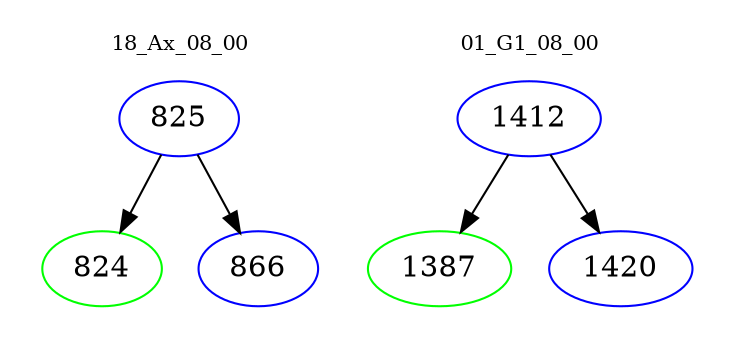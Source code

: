 digraph{
subgraph cluster_0 {
color = white
label = "18_Ax_08_00";
fontsize=10;
T0_825 [label="825", color="blue"]
T0_825 -> T0_824 [color="black"]
T0_824 [label="824", color="green"]
T0_825 -> T0_866 [color="black"]
T0_866 [label="866", color="blue"]
}
subgraph cluster_1 {
color = white
label = "01_G1_08_00";
fontsize=10;
T1_1412 [label="1412", color="blue"]
T1_1412 -> T1_1387 [color="black"]
T1_1387 [label="1387", color="green"]
T1_1412 -> T1_1420 [color="black"]
T1_1420 [label="1420", color="blue"]
}
}
